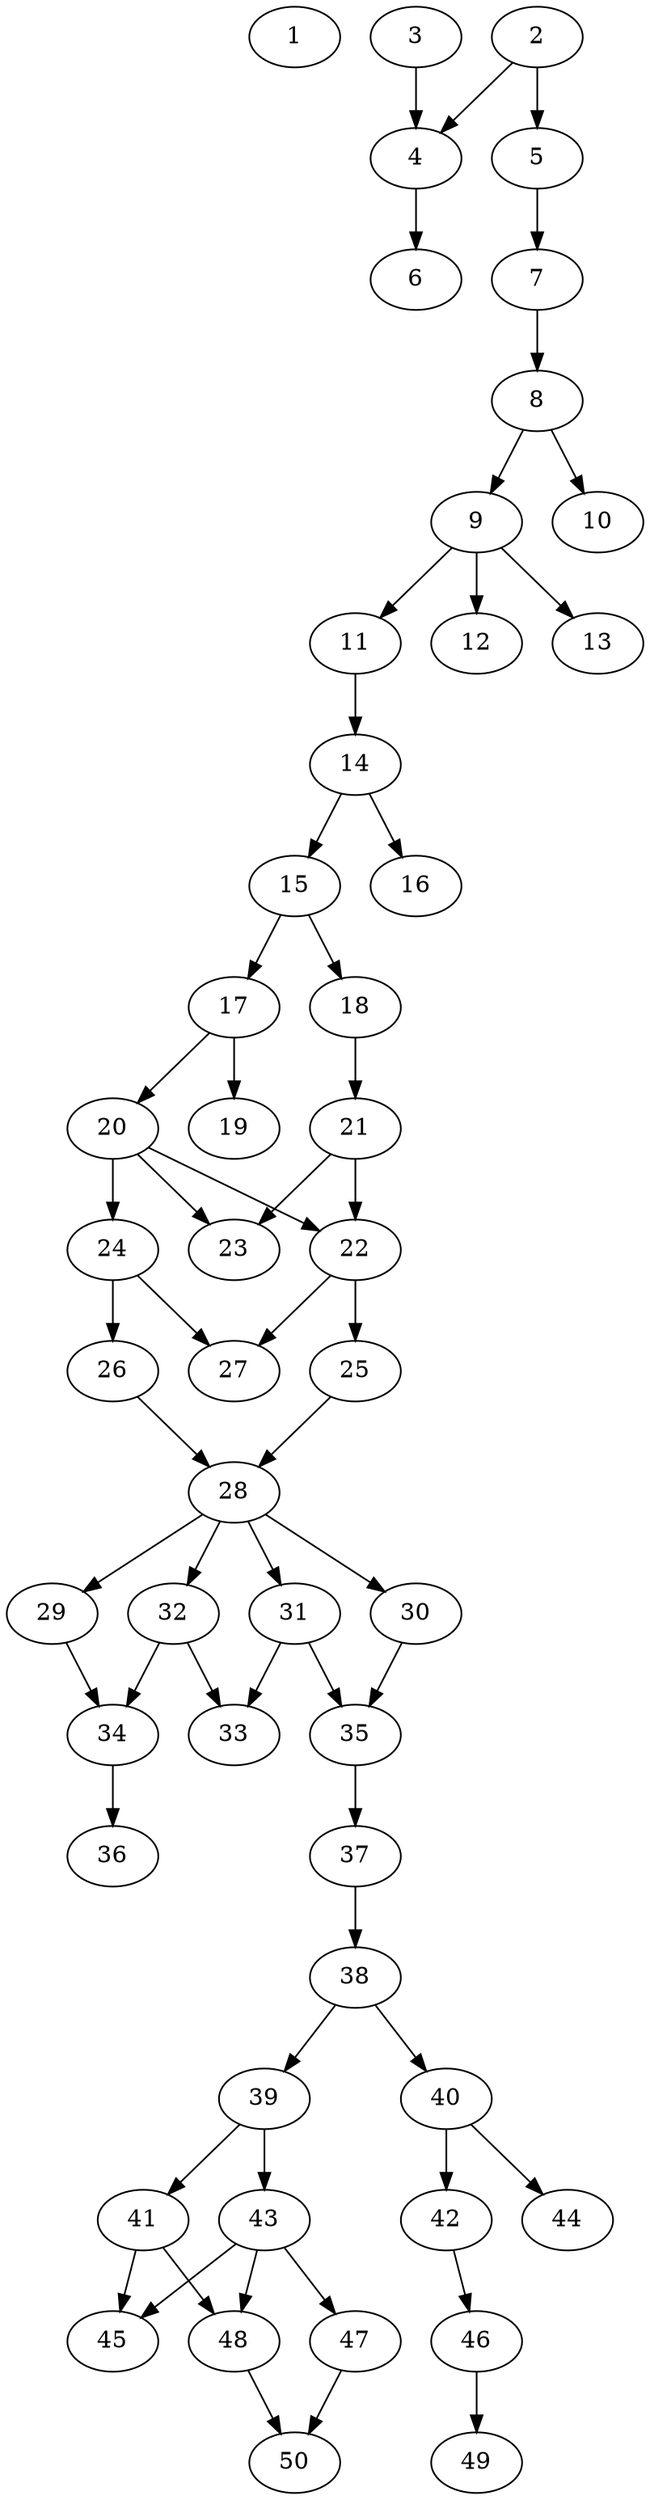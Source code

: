 // DAG automatically generated by daggen at Thu Oct  3 14:07:58 2019
// ./daggen --dot -n 50 --ccr 0.3 --fat 0.3 --regular 0.5 --density 0.5 --mindata 5242880 --maxdata 52428800 
digraph G {
  1 [size="67648853", alpha="0.12", expect_size="20294656"] 
  2 [size="129314133", alpha="0.17", expect_size="38794240"] 
  2 -> 4 [size ="38794240"]
  2 -> 5 [size ="38794240"]
  3 [size="111045973", alpha="0.17", expect_size="33313792"] 
  3 -> 4 [size ="33313792"]
  4 [size="123774293", alpha="0.04", expect_size="37132288"] 
  4 -> 6 [size ="37132288"]
  5 [size="160774827", alpha="0.12", expect_size="48232448"] 
  5 -> 7 [size ="48232448"]
  6 [size="124968960", alpha="0.17", expect_size="37490688"] 
  7 [size="28078080", alpha="0.08", expect_size="8423424"] 
  7 -> 8 [size ="8423424"]
  8 [size="127989760", alpha="0.07", expect_size="38396928"] 
  8 -> 9 [size ="38396928"]
  8 -> 10 [size ="38396928"]
  9 [size="70888107", alpha="0.07", expect_size="21266432"] 
  9 -> 11 [size ="21266432"]
  9 -> 12 [size ="21266432"]
  9 -> 13 [size ="21266432"]
  10 [size="142342827", alpha="0.07", expect_size="42702848"] 
  11 [size="134017707", alpha="0.08", expect_size="40205312"] 
  11 -> 14 [size ="40205312"]
  12 [size="68901547", alpha="0.08", expect_size="20670464"] 
  13 [size="47895893", alpha="0.10", expect_size="14368768"] 
  14 [size="26757120", alpha="0.03", expect_size="8027136"] 
  14 -> 15 [size ="8027136"]
  14 -> 16 [size ="8027136"]
  15 [size="57958400", alpha="0.16", expect_size="17387520"] 
  15 -> 17 [size ="17387520"]
  15 -> 18 [size ="17387520"]
  16 [size="151207253", alpha="0.10", expect_size="45362176"] 
  17 [size="125713067", alpha="0.17", expect_size="37713920"] 
  17 -> 19 [size ="37713920"]
  17 -> 20 [size ="37713920"]
  18 [size="27446613", alpha="0.06", expect_size="8233984"] 
  18 -> 21 [size ="8233984"]
  19 [size="80005120", alpha="0.03", expect_size="24001536"] 
  20 [size="137472000", alpha="0.19", expect_size="41241600"] 
  20 -> 22 [size ="41241600"]
  20 -> 23 [size ="41241600"]
  20 -> 24 [size ="41241600"]
  21 [size="34778453", alpha="0.02", expect_size="10433536"] 
  21 -> 22 [size ="10433536"]
  21 -> 23 [size ="10433536"]
  22 [size="94013440", alpha="0.19", expect_size="28204032"] 
  22 -> 25 [size ="28204032"]
  22 -> 27 [size ="28204032"]
  23 [size="160324267", alpha="0.07", expect_size="48097280"] 
  24 [size="84845227", alpha="0.10", expect_size="25453568"] 
  24 -> 26 [size ="25453568"]
  24 -> 27 [size ="25453568"]
  25 [size="111121067", alpha="0.10", expect_size="33336320"] 
  25 -> 28 [size ="33336320"]
  26 [size="83432107", alpha="0.04", expect_size="25029632"] 
  26 -> 28 [size ="25029632"]
  27 [size="162757973", alpha="0.20", expect_size="48827392"] 
  28 [size="139557547", alpha="0.10", expect_size="41867264"] 
  28 -> 29 [size ="41867264"]
  28 -> 30 [size ="41867264"]
  28 -> 31 [size ="41867264"]
  28 -> 32 [size ="41867264"]
  29 [size="32382293", alpha="0.06", expect_size="9714688"] 
  29 -> 34 [size ="9714688"]
  30 [size="54801067", alpha="0.18", expect_size="16440320"] 
  30 -> 35 [size ="16440320"]
  31 [size="47936853", alpha="0.05", expect_size="14381056"] 
  31 -> 33 [size ="14381056"]
  31 -> 35 [size ="14381056"]
  32 [size="61958827", alpha="0.19", expect_size="18587648"] 
  32 -> 33 [size ="18587648"]
  32 -> 34 [size ="18587648"]
  33 [size="51421867", alpha="0.16", expect_size="15426560"] 
  34 [size="109899093", alpha="0.15", expect_size="32969728"] 
  34 -> 36 [size ="32969728"]
  35 [size="29115733", alpha="0.19", expect_size="8734720"] 
  35 -> 37 [size ="8734720"]
  36 [size="109656747", alpha="0.20", expect_size="32897024"] 
  37 [size="144448853", alpha="0.14", expect_size="43334656"] 
  37 -> 38 [size ="43334656"]
  38 [size="144090453", alpha="0.10", expect_size="43227136"] 
  38 -> 39 [size ="43227136"]
  38 -> 40 [size ="43227136"]
  39 [size="61815467", alpha="0.14", expect_size="18544640"] 
  39 -> 41 [size ="18544640"]
  39 -> 43 [size ="18544640"]
  40 [size="108322133", alpha="0.13", expect_size="32496640"] 
  40 -> 42 [size ="32496640"]
  40 -> 44 [size ="32496640"]
  41 [size="93904213", alpha="0.14", expect_size="28171264"] 
  41 -> 45 [size ="28171264"]
  41 -> 48 [size ="28171264"]
  42 [size="135103147", alpha="0.05", expect_size="40530944"] 
  42 -> 46 [size ="40530944"]
  43 [size="126064640", alpha="0.14", expect_size="37819392"] 
  43 -> 45 [size ="37819392"]
  43 -> 47 [size ="37819392"]
  43 -> 48 [size ="37819392"]
  44 [size="97211733", alpha="0.12", expect_size="29163520"] 
  45 [size="57821867", alpha="0.02", expect_size="17346560"] 
  46 [size="48384000", alpha="0.20", expect_size="14515200"] 
  46 -> 49 [size ="14515200"]
  47 [size="45346133", alpha="0.16", expect_size="13603840"] 
  47 -> 50 [size ="13603840"]
  48 [size="156951893", alpha="0.08", expect_size="47085568"] 
  48 -> 50 [size ="47085568"]
  49 [size="78592000", alpha="0.02", expect_size="23577600"] 
  50 [size="30088533", alpha="0.01", expect_size="9026560"] 
}
